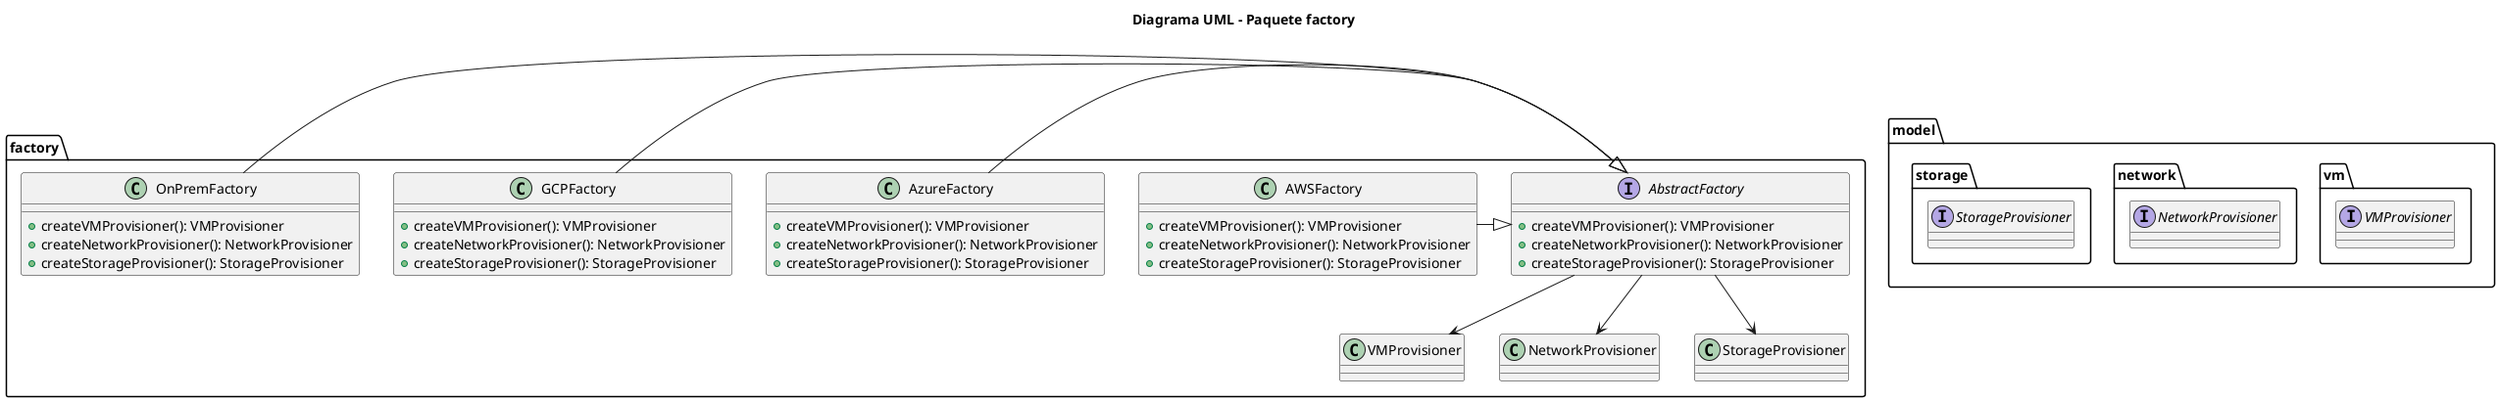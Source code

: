 @startuml FactoryDiagram
title Diagrama UML - Paquete factory

package factory {

    interface AbstractFactory {
        +createVMProvisioner(): VMProvisioner
        +createNetworkProvisioner(): NetworkProvisioner
        +createStorageProvisioner(): StorageProvisioner
    }

    class AWSFactory {
        +createVMProvisioner(): VMProvisioner
        +createNetworkProvisioner(): NetworkProvisioner
        +createStorageProvisioner(): StorageProvisioner
    }

    class AzureFactory {
        +createVMProvisioner(): VMProvisioner
        +createNetworkProvisioner(): NetworkProvisioner
        +createStorageProvisioner(): StorageProvisioner
    }

    class GCPFactory {
        +createVMProvisioner(): VMProvisioner
        +createNetworkProvisioner(): NetworkProvisioner
        +createStorageProvisioner(): StorageProvisioner
    }

    class OnPremFactory {
        +createVMProvisioner(): VMProvisioner
        +createNetworkProvisioner(): NetworkProvisioner
        +createStorageProvisioner(): StorageProvisioner
    }

    ' Relaciones de herencia (implementación)
    AWSFactory -|> AbstractFactory
    AzureFactory -|> AbstractFactory
    GCPFactory -|> AbstractFactory
    OnPremFactory -|> AbstractFactory

    ' Dependencias hacia los modelos
    AbstractFactory --> VMProvisioner
    AbstractFactory --> NetworkProvisioner
    AbstractFactory --> StorageProvisioner
}

' Paquetes externos de referencia (solo para claridad visual)
package model.vm {
    interface VMProvisioner
}

package model.network {
    interface NetworkProvisioner
}

package model.storage {
    interface StorageProvisioner
}

@enduml
